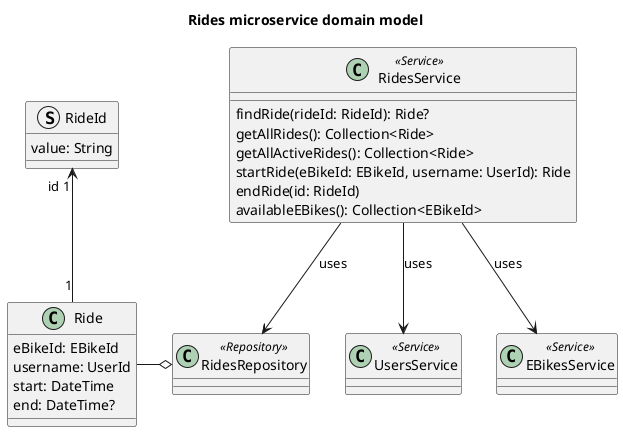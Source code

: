 @startuml rides-microservice-domain-model

title Rides microservice domain model

class Ride {
    eBikeId: EBikeId
    username: UserId
    start: DateTime
    end: DateTime?
}
struct RideId {
    value: String
}
Ride "1" -u-> "id 1" RideId

class RidesRepository <<Repository>>
RidesRepository o-l- Ride

class UsersService <<Service>>
class EBikesService <<Service>>

class RidesService <<Service>> {
    findRide(rideId: RideId): Ride?
    getAllRides(): Collection<Ride>
    getAllActiveRides(): Collection<Ride>
    startRide(eBikeId: EBikeId, username: UserId): Ride
    endRide(id: RideId)
    availableEBikes(): Collection<EBikeId>
}

RidesService --> EBikesService : "uses"
RidesService --> UsersService : "uses"
RidesService --> RidesRepository : "uses"

@enduml

